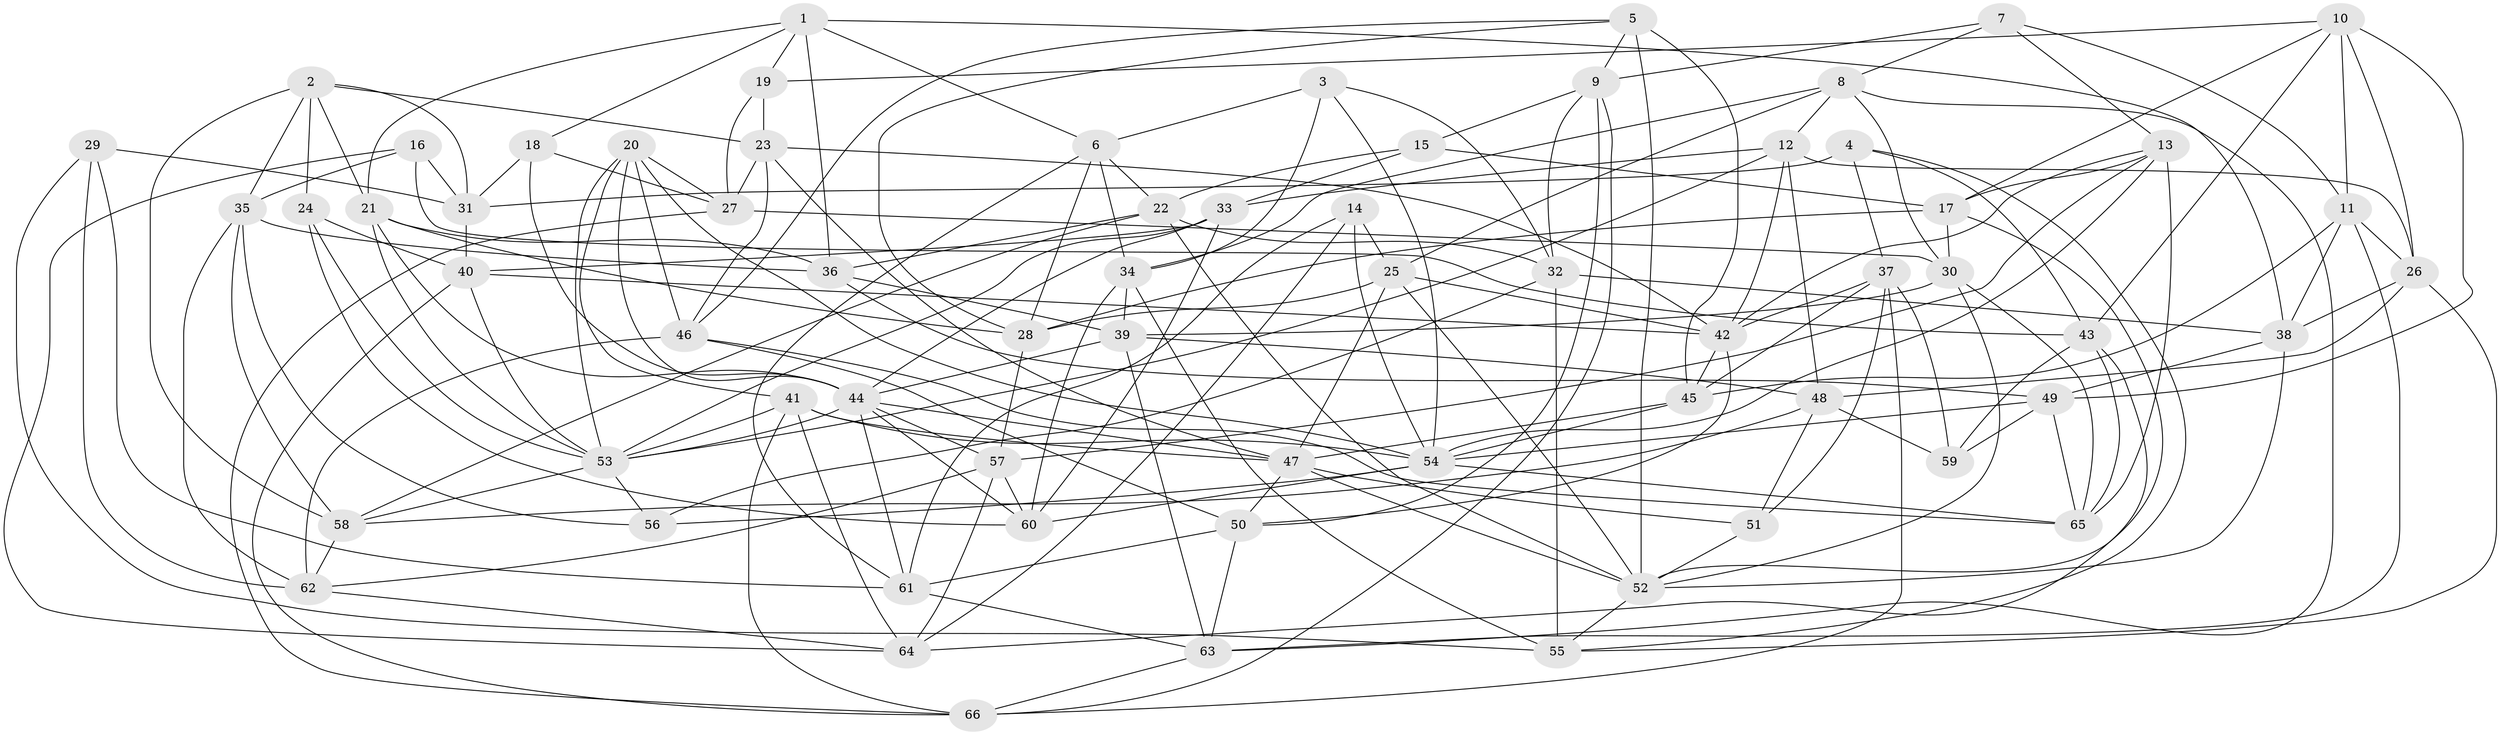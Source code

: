 // original degree distribution, {4: 1.0}
// Generated by graph-tools (version 1.1) at 2025/50/03/09/25 03:50:56]
// undirected, 66 vertices, 194 edges
graph export_dot {
graph [start="1"]
  node [color=gray90,style=filled];
  1;
  2;
  3;
  4;
  5;
  6;
  7;
  8;
  9;
  10;
  11;
  12;
  13;
  14;
  15;
  16;
  17;
  18;
  19;
  20;
  21;
  22;
  23;
  24;
  25;
  26;
  27;
  28;
  29;
  30;
  31;
  32;
  33;
  34;
  35;
  36;
  37;
  38;
  39;
  40;
  41;
  42;
  43;
  44;
  45;
  46;
  47;
  48;
  49;
  50;
  51;
  52;
  53;
  54;
  55;
  56;
  57;
  58;
  59;
  60;
  61;
  62;
  63;
  64;
  65;
  66;
  1 -- 6 [weight=1.0];
  1 -- 18 [weight=1.0];
  1 -- 19 [weight=1.0];
  1 -- 21 [weight=1.0];
  1 -- 36 [weight=1.0];
  1 -- 38 [weight=1.0];
  2 -- 21 [weight=1.0];
  2 -- 23 [weight=1.0];
  2 -- 24 [weight=1.0];
  2 -- 31 [weight=1.0];
  2 -- 35 [weight=1.0];
  2 -- 58 [weight=1.0];
  3 -- 6 [weight=1.0];
  3 -- 32 [weight=1.0];
  3 -- 34 [weight=1.0];
  3 -- 54 [weight=1.0];
  4 -- 31 [weight=1.0];
  4 -- 37 [weight=1.0];
  4 -- 43 [weight=1.0];
  4 -- 55 [weight=1.0];
  5 -- 9 [weight=1.0];
  5 -- 28 [weight=1.0];
  5 -- 45 [weight=1.0];
  5 -- 46 [weight=1.0];
  5 -- 52 [weight=2.0];
  6 -- 22 [weight=1.0];
  6 -- 28 [weight=1.0];
  6 -- 34 [weight=1.0];
  6 -- 61 [weight=1.0];
  7 -- 8 [weight=1.0];
  7 -- 9 [weight=1.0];
  7 -- 11 [weight=1.0];
  7 -- 13 [weight=1.0];
  8 -- 12 [weight=1.0];
  8 -- 25 [weight=1.0];
  8 -- 30 [weight=1.0];
  8 -- 34 [weight=1.0];
  8 -- 63 [weight=1.0];
  9 -- 15 [weight=1.0];
  9 -- 32 [weight=1.0];
  9 -- 50 [weight=1.0];
  9 -- 66 [weight=1.0];
  10 -- 11 [weight=1.0];
  10 -- 17 [weight=1.0];
  10 -- 19 [weight=1.0];
  10 -- 26 [weight=1.0];
  10 -- 43 [weight=1.0];
  10 -- 49 [weight=1.0];
  11 -- 26 [weight=1.0];
  11 -- 38 [weight=1.0];
  11 -- 45 [weight=1.0];
  11 -- 63 [weight=1.0];
  12 -- 26 [weight=1.0];
  12 -- 33 [weight=1.0];
  12 -- 42 [weight=1.0];
  12 -- 48 [weight=1.0];
  12 -- 53 [weight=1.0];
  13 -- 17 [weight=1.0];
  13 -- 42 [weight=1.0];
  13 -- 54 [weight=1.0];
  13 -- 57 [weight=1.0];
  13 -- 65 [weight=1.0];
  14 -- 25 [weight=1.0];
  14 -- 54 [weight=1.0];
  14 -- 61 [weight=1.0];
  14 -- 64 [weight=1.0];
  15 -- 17 [weight=1.0];
  15 -- 22 [weight=1.0];
  15 -- 33 [weight=1.0];
  16 -- 31 [weight=1.0];
  16 -- 35 [weight=1.0];
  16 -- 43 [weight=1.0];
  16 -- 64 [weight=1.0];
  17 -- 28 [weight=1.0];
  17 -- 30 [weight=1.0];
  17 -- 52 [weight=1.0];
  18 -- 27 [weight=1.0];
  18 -- 31 [weight=1.0];
  18 -- 44 [weight=1.0];
  19 -- 23 [weight=1.0];
  19 -- 27 [weight=1.0];
  20 -- 27 [weight=1.0];
  20 -- 41 [weight=1.0];
  20 -- 44 [weight=1.0];
  20 -- 46 [weight=1.0];
  20 -- 53 [weight=1.0];
  20 -- 54 [weight=1.0];
  21 -- 28 [weight=1.0];
  21 -- 36 [weight=1.0];
  21 -- 44 [weight=1.0];
  21 -- 53 [weight=1.0];
  22 -- 32 [weight=1.0];
  22 -- 36 [weight=1.0];
  22 -- 52 [weight=1.0];
  22 -- 58 [weight=1.0];
  23 -- 27 [weight=1.0];
  23 -- 42 [weight=1.0];
  23 -- 46 [weight=1.0];
  23 -- 47 [weight=1.0];
  24 -- 40 [weight=1.0];
  24 -- 53 [weight=1.0];
  24 -- 60 [weight=1.0];
  25 -- 28 [weight=1.0];
  25 -- 42 [weight=1.0];
  25 -- 47 [weight=1.0];
  25 -- 52 [weight=1.0];
  26 -- 38 [weight=1.0];
  26 -- 48 [weight=1.0];
  26 -- 55 [weight=1.0];
  27 -- 30 [weight=1.0];
  27 -- 66 [weight=1.0];
  28 -- 57 [weight=1.0];
  29 -- 31 [weight=1.0];
  29 -- 55 [weight=1.0];
  29 -- 61 [weight=1.0];
  29 -- 62 [weight=1.0];
  30 -- 39 [weight=1.0];
  30 -- 52 [weight=1.0];
  30 -- 65 [weight=1.0];
  31 -- 40 [weight=1.0];
  32 -- 38 [weight=1.0];
  32 -- 55 [weight=1.0];
  32 -- 56 [weight=1.0];
  33 -- 40 [weight=1.0];
  33 -- 44 [weight=1.0];
  33 -- 53 [weight=1.0];
  33 -- 60 [weight=1.0];
  34 -- 39 [weight=1.0];
  34 -- 55 [weight=1.0];
  34 -- 60 [weight=1.0];
  35 -- 36 [weight=1.0];
  35 -- 56 [weight=1.0];
  35 -- 58 [weight=1.0];
  35 -- 62 [weight=1.0];
  36 -- 39 [weight=1.0];
  36 -- 49 [weight=1.0];
  37 -- 42 [weight=1.0];
  37 -- 45 [weight=1.0];
  37 -- 51 [weight=1.0];
  37 -- 59 [weight=1.0];
  37 -- 66 [weight=1.0];
  38 -- 49 [weight=1.0];
  38 -- 52 [weight=1.0];
  39 -- 44 [weight=1.0];
  39 -- 48 [weight=1.0];
  39 -- 63 [weight=1.0];
  40 -- 42 [weight=1.0];
  40 -- 53 [weight=1.0];
  40 -- 66 [weight=1.0];
  41 -- 47 [weight=1.0];
  41 -- 53 [weight=1.0];
  41 -- 54 [weight=1.0];
  41 -- 64 [weight=1.0];
  41 -- 66 [weight=1.0];
  42 -- 45 [weight=1.0];
  42 -- 50 [weight=1.0];
  43 -- 59 [weight=1.0];
  43 -- 64 [weight=1.0];
  43 -- 65 [weight=1.0];
  44 -- 47 [weight=1.0];
  44 -- 53 [weight=1.0];
  44 -- 57 [weight=1.0];
  44 -- 60 [weight=1.0];
  44 -- 61 [weight=1.0];
  45 -- 47 [weight=1.0];
  45 -- 54 [weight=1.0];
  46 -- 50 [weight=1.0];
  46 -- 62 [weight=1.0];
  46 -- 65 [weight=1.0];
  47 -- 50 [weight=1.0];
  47 -- 51 [weight=1.0];
  47 -- 52 [weight=1.0];
  48 -- 51 [weight=1.0];
  48 -- 58 [weight=1.0];
  48 -- 59 [weight=1.0];
  49 -- 54 [weight=1.0];
  49 -- 59 [weight=1.0];
  49 -- 65 [weight=1.0];
  50 -- 61 [weight=1.0];
  50 -- 63 [weight=1.0];
  51 -- 52 [weight=1.0];
  52 -- 55 [weight=1.0];
  53 -- 56 [weight=1.0];
  53 -- 58 [weight=1.0];
  54 -- 56 [weight=1.0];
  54 -- 60 [weight=1.0];
  54 -- 65 [weight=1.0];
  57 -- 60 [weight=1.0];
  57 -- 62 [weight=1.0];
  57 -- 64 [weight=1.0];
  58 -- 62 [weight=1.0];
  61 -- 63 [weight=1.0];
  62 -- 64 [weight=1.0];
  63 -- 66 [weight=1.0];
}

